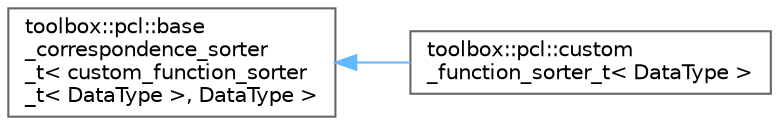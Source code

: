 digraph "Graphical Class Hierarchy"
{
 // LATEX_PDF_SIZE
  bgcolor="transparent";
  edge [fontname=Helvetica,fontsize=10,labelfontname=Helvetica,labelfontsize=10];
  node [fontname=Helvetica,fontsize=10,shape=box,height=0.2,width=0.4];
  rankdir="LR";
  Node0 [id="Node000000",label="toolbox::pcl::base\l_correspondence_sorter\l_t\< custom_function_sorter\l_t\< DataType \>, DataType \>",height=0.2,width=0.4,color="grey40", fillcolor="white", style="filled",URL="$classtoolbox_1_1pcl_1_1base__correspondence__sorter__t.html",tooltip=" "];
  Node0 -> Node1 [id="edge109_Node000000_Node000001",dir="back",color="steelblue1",style="solid",tooltip=" "];
  Node1 [id="Node000001",label="toolbox::pcl::custom\l_function_sorter_t\< DataType \>",height=0.2,width=0.4,color="grey40", fillcolor="white", style="filled",URL="$classtoolbox_1_1pcl_1_1custom__function__sorter__t.html",tooltip="自定义函数的对应关系排序器 / Custom function-based correspondence sorter"];
}
